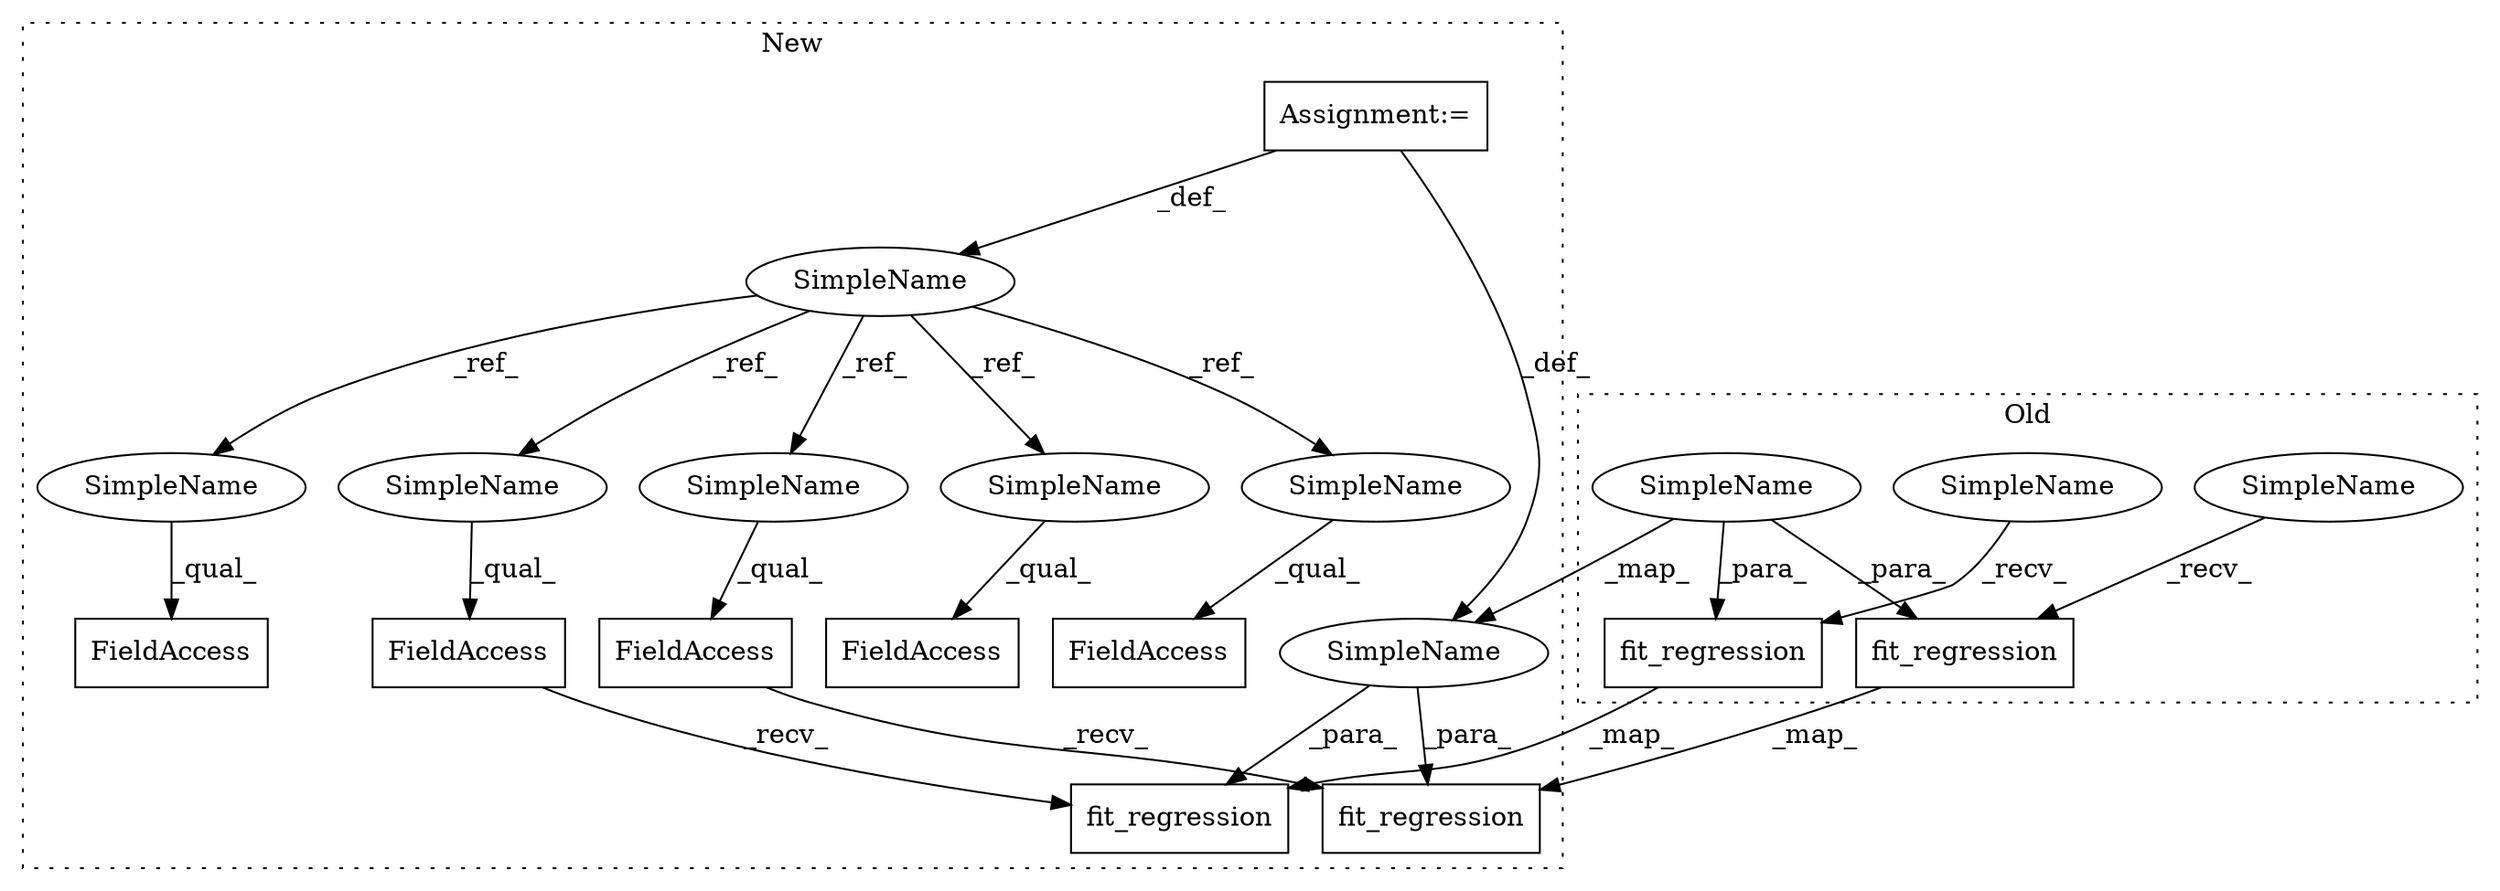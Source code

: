 digraph G {
subgraph cluster0 {
1 [label="fit_regression" a="32" s="16131,16166" l="15,1" shape="box"];
4 [label="SimpleName" a="42" s="15880" l="4" shape="ellipse"];
6 [label="fit_regression" a="32" s="16707,16742" l="15,1" shape="box"];
19 [label="SimpleName" a="42" s="16119" l="11" shape="ellipse"];
20 [label="SimpleName" a="42" s="16695" l="11" shape="ellipse"];
label = "Old";
style="dotted";
}
subgraph cluster1 {
2 [label="fit_regression" a="32" s="17387,17422" l="15,1" shape="box"];
3 [label="SimpleName" a="42" s="16520" l="4" shape="ellipse"];
5 [label="fit_regression" a="32" s="16795,16830" l="15,1" shape="box"];
7 [label="FieldAccess" a="22" s="16775" l="19" shape="box"];
8 [label="SimpleName" a="42" s="16072" l="7" shape="ellipse"];
9 [label="FieldAccess" a="22" s="16525" l="18" shape="box"];
10 [label="FieldAccess" a="22" s="17367" l="19" shape="box"];
11 [label="FieldAccess" a="22" s="17244" l="12" shape="box"];
12 [label="FieldAccess" a="22" s="16658" l="12" shape="box"];
13 [label="Assignment:=" a="7" s="16072" l="7" shape="box"];
14 [label="SimpleName" a="42" s="17367" l="7" shape="ellipse"];
15 [label="SimpleName" a="42" s="17244" l="7" shape="ellipse"];
16 [label="SimpleName" a="42" s="16525" l="7" shape="ellipse"];
17 [label="SimpleName" a="42" s="16775" l="7" shape="ellipse"];
18 [label="SimpleName" a="42" s="16658" l="7" shape="ellipse"];
label = "New";
style="dotted";
}
1 -> 2 [label="_map_"];
3 -> 2 [label="_para_"];
3 -> 5 [label="_para_"];
4 -> 6 [label="_para_"];
4 -> 3 [label="_map_"];
4 -> 1 [label="_para_"];
6 -> 5 [label="_map_"];
7 -> 5 [label="_recv_"];
8 -> 16 [label="_ref_"];
8 -> 15 [label="_ref_"];
8 -> 17 [label="_ref_"];
8 -> 14 [label="_ref_"];
8 -> 18 [label="_ref_"];
10 -> 2 [label="_recv_"];
13 -> 8 [label="_def_"];
13 -> 3 [label="_def_"];
14 -> 10 [label="_qual_"];
15 -> 11 [label="_qual_"];
16 -> 9 [label="_qual_"];
17 -> 7 [label="_qual_"];
18 -> 12 [label="_qual_"];
19 -> 1 [label="_recv_"];
20 -> 6 [label="_recv_"];
}